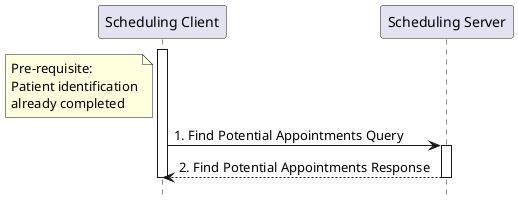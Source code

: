 @startuml findappointments-processflow
skinparam svgDimensionStyle false
hide footbox
participant "Scheduling Client" as Client
participant "Scheduling Server" as Server
note left of Client
Pre-requisite: 
Patient identification
already completed
end note
activate "Client"
"Client" -> "Server" : 1. Find Potential Appointments Query
activate "Server"
"Server" --> "Client" : 2. Find Potential Appointments Response
deactivate "Server"
deactivate "Client"
@enduml
